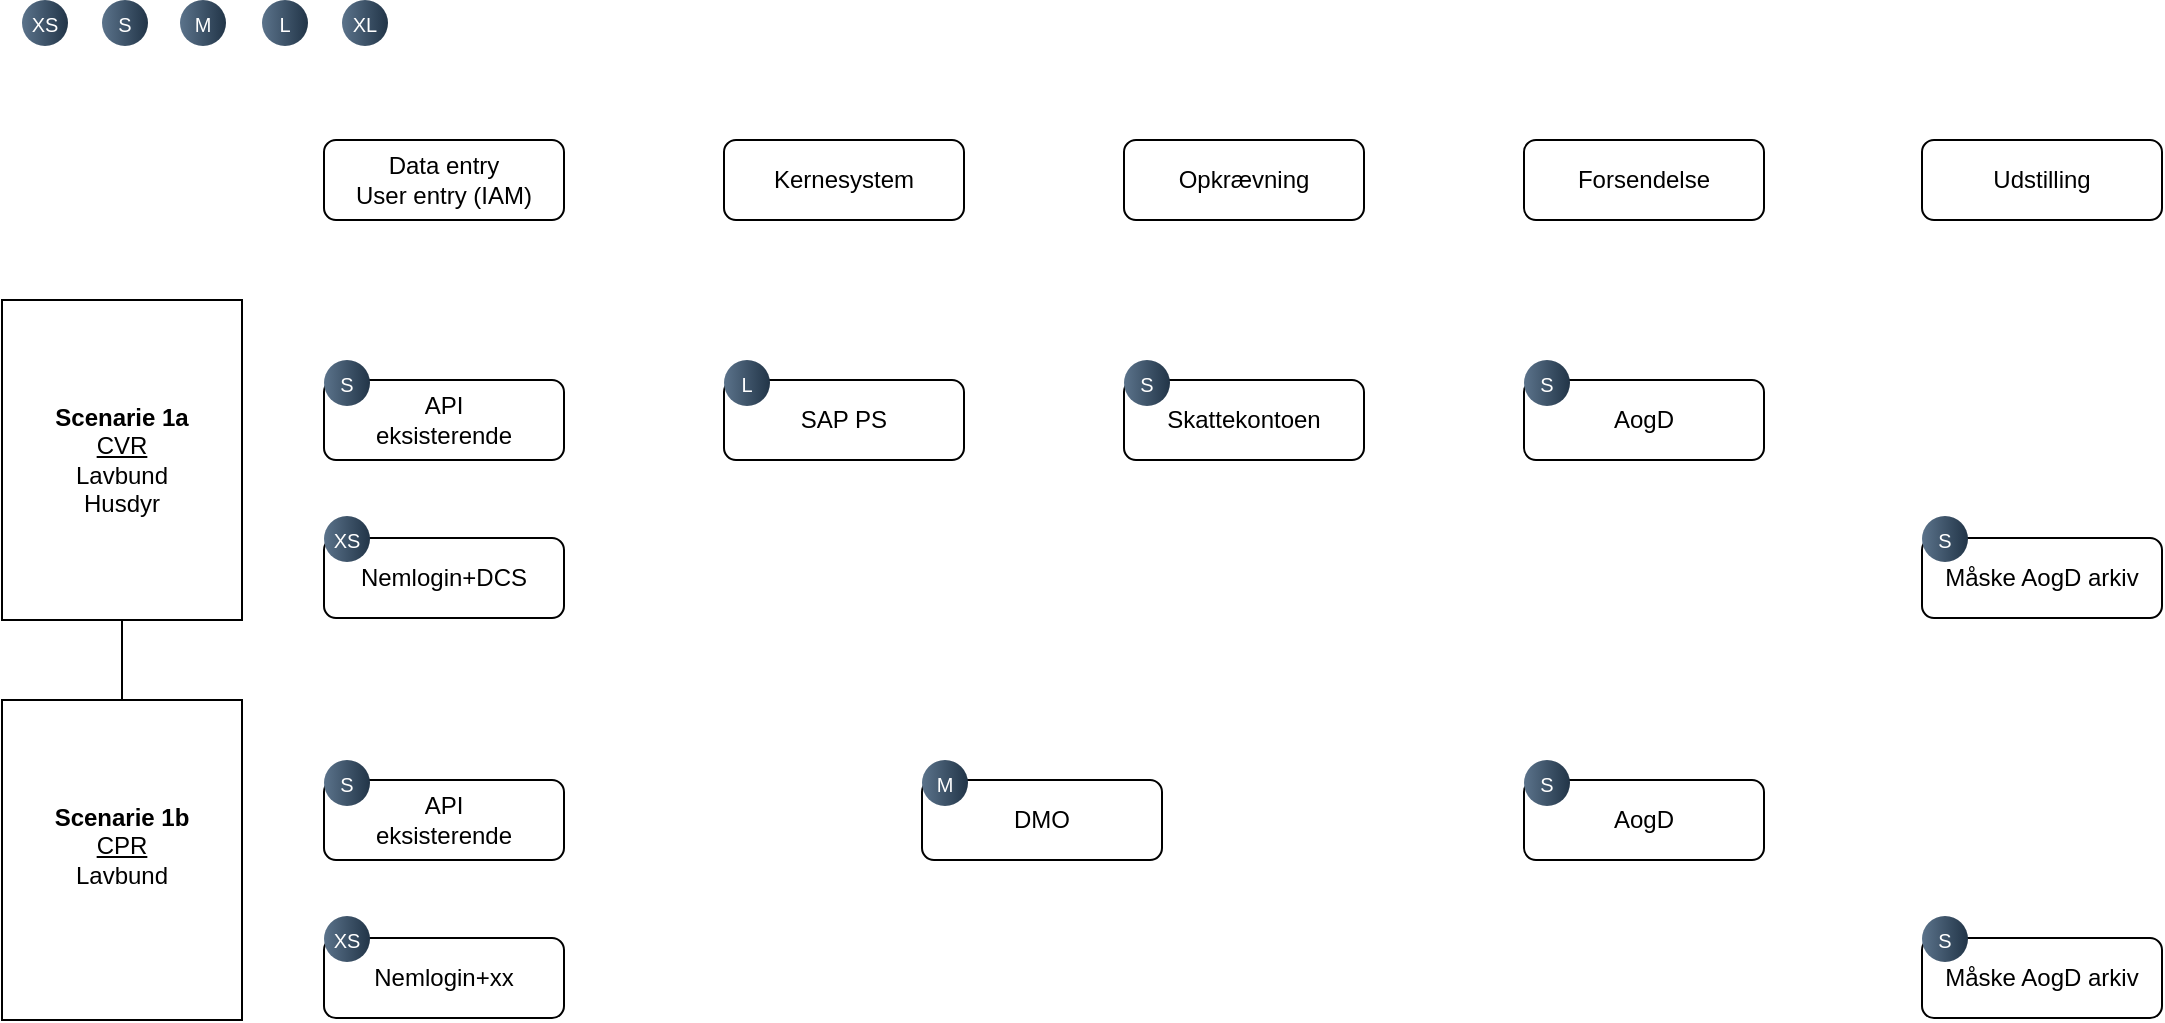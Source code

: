 <mxfile version="26.1.1" pages="2">
  <diagram name="Page-1" id="w52jkF3-wR7kU9HDOXUC">
    <mxGraphModel dx="1434" dy="866" grid="1" gridSize="10" guides="1" tooltips="1" connect="1" arrows="1" fold="1" page="1" pageScale="1" pageWidth="1169" pageHeight="1654" math="0" shadow="0">
      <root>
        <mxCell id="0" />
        <mxCell id="1" parent="0" />
        <mxCell id="jPUYg1EqjeXe6Diemlhv-1" value="Data entry&lt;div&gt;User entry (IAM)&lt;/div&gt;" style="rounded=1;whiteSpace=wrap;html=1;" vertex="1" parent="1">
          <mxGeometry x="201" y="120" width="120" height="40" as="geometry" />
        </mxCell>
        <mxCell id="jPUYg1EqjeXe6Diemlhv-2" value="Kernesystem" style="rounded=1;whiteSpace=wrap;html=1;" vertex="1" parent="1">
          <mxGeometry x="401" y="120" width="120" height="40" as="geometry" />
        </mxCell>
        <mxCell id="jPUYg1EqjeXe6Diemlhv-3" value="Opkrævning" style="rounded=1;whiteSpace=wrap;html=1;" vertex="1" parent="1">
          <mxGeometry x="601" y="120" width="120" height="40" as="geometry" />
        </mxCell>
        <mxCell id="jPUYg1EqjeXe6Diemlhv-4" value="Forsendelse" style="rounded=1;whiteSpace=wrap;html=1;" vertex="1" parent="1">
          <mxGeometry x="801" y="120" width="120" height="40" as="geometry" />
        </mxCell>
        <mxCell id="I2_qbIUxM6kLmOSu3rbW-21" value="" style="edgeStyle=orthogonalEdgeStyle;rounded=0;orthogonalLoop=1;jettySize=auto;html=1;endArrow=none;startFill=0;" edge="1" parent="1" source="jPUYg1EqjeXe6Diemlhv-6" target="I2_qbIUxM6kLmOSu3rbW-8">
          <mxGeometry relative="1" as="geometry" />
        </mxCell>
        <mxCell id="jPUYg1EqjeXe6Diemlhv-6" value="&lt;b&gt;Scenarie 1a&lt;/b&gt;&lt;div&gt;&lt;u&gt;CVR&lt;/u&gt;&lt;/div&gt;&lt;div&gt;Lavbund&lt;/div&gt;&lt;div&gt;Husdyr&lt;/div&gt;" style="rounded=0;whiteSpace=wrap;html=1;" vertex="1" parent="1">
          <mxGeometry x="40" y="200" width="120" height="160" as="geometry" />
        </mxCell>
        <mxCell id="jPUYg1EqjeXe6Diemlhv-8" value="API&lt;div&gt;eksisterende&lt;/div&gt;" style="rounded=1;whiteSpace=wrap;html=1;" vertex="1" parent="1">
          <mxGeometry x="201" y="240" width="120" height="40" as="geometry" />
        </mxCell>
        <mxCell id="jPUYg1EqjeXe6Diemlhv-9" value="SAP PS" style="rounded=1;whiteSpace=wrap;html=1;" vertex="1" parent="1">
          <mxGeometry x="401" y="240" width="120" height="40" as="geometry" />
        </mxCell>
        <mxCell id="jPUYg1EqjeXe6Diemlhv-10" value="Udstilling" style="rounded=1;whiteSpace=wrap;html=1;" vertex="1" parent="1">
          <mxGeometry x="1000" y="120" width="120" height="40" as="geometry" />
        </mxCell>
        <mxCell id="jPUYg1EqjeXe6Diemlhv-11" value="Skattekontoen" style="rounded=1;whiteSpace=wrap;html=1;" vertex="1" parent="1">
          <mxGeometry x="601" y="240" width="120" height="40" as="geometry" />
        </mxCell>
        <mxCell id="jPUYg1EqjeXe6Diemlhv-12" value="AogD" style="rounded=1;whiteSpace=wrap;html=1;" vertex="1" parent="1">
          <mxGeometry x="801" y="240" width="120" height="40" as="geometry" />
        </mxCell>
        <mxCell id="jPUYg1EqjeXe6Diemlhv-13" value="Nemlogin+DCS" style="rounded=1;whiteSpace=wrap;html=1;" vertex="1" parent="1">
          <mxGeometry x="201" y="319" width="120" height="40" as="geometry" />
        </mxCell>
        <mxCell id="jPUYg1EqjeXe6Diemlhv-14" value="Måske AogD arkiv" style="rounded=1;whiteSpace=wrap;html=1;" vertex="1" parent="1">
          <mxGeometry x="1000" y="319" width="120" height="40" as="geometry" />
        </mxCell>
        <mxCell id="jPUYg1EqjeXe6Diemlhv-20" value="XS" style="ellipse;whiteSpace=wrap;html=1;aspect=fixed;rotation=0;gradientColor=#223548;strokeColor=none;gradientDirection=east;fillColor=#5b738b;rounded=0;pointerEvents=0;fontFamily=Helvetica;fontSize=10;fontColor=#FFFFFF;spacingTop=4;spacingBottom=4;spacingLeft=4;spacingRight=4;points=[];fontStyle=0" vertex="1" parent="1">
          <mxGeometry x="50" y="50" width="23" height="23" as="geometry" />
        </mxCell>
        <mxCell id="jPUYg1EqjeXe6Diemlhv-21" value="S" style="ellipse;whiteSpace=wrap;html=1;aspect=fixed;rotation=0;gradientColor=#223548;strokeColor=none;gradientDirection=east;fillColor=#5b738b;rounded=0;pointerEvents=0;fontFamily=Helvetica;fontSize=10;fontColor=#FFFFFF;spacingTop=4;spacingBottom=4;spacingLeft=4;spacingRight=4;points=[];fontStyle=0" vertex="1" parent="1">
          <mxGeometry x="90" y="50" width="23" height="23" as="geometry" />
        </mxCell>
        <mxCell id="jPUYg1EqjeXe6Diemlhv-22" value="M" style="ellipse;whiteSpace=wrap;html=1;aspect=fixed;rotation=0;gradientColor=#223548;strokeColor=none;gradientDirection=east;fillColor=#5b738b;rounded=0;pointerEvents=0;fontFamily=Helvetica;fontSize=10;fontColor=#FFFFFF;spacingTop=4;spacingBottom=4;spacingLeft=4;spacingRight=4;points=[];fontStyle=0" vertex="1" parent="1">
          <mxGeometry x="129" y="50" width="23" height="23" as="geometry" />
        </mxCell>
        <mxCell id="jPUYg1EqjeXe6Diemlhv-25" value="L" style="ellipse;whiteSpace=wrap;html=1;aspect=fixed;rotation=0;gradientColor=#223548;strokeColor=none;gradientDirection=east;fillColor=#5b738b;rounded=0;pointerEvents=0;fontFamily=Helvetica;fontSize=10;fontColor=#FFFFFF;spacingTop=4;spacingBottom=4;spacingLeft=4;spacingRight=4;points=[];fontStyle=0" vertex="1" parent="1">
          <mxGeometry x="170" y="50" width="23" height="23" as="geometry" />
        </mxCell>
        <mxCell id="I2_qbIUxM6kLmOSu3rbW-1" value="XL" style="ellipse;whiteSpace=wrap;html=1;aspect=fixed;rotation=0;gradientColor=#223548;strokeColor=none;gradientDirection=east;fillColor=#5b738b;rounded=0;pointerEvents=0;fontFamily=Helvetica;fontSize=10;fontColor=#FFFFFF;spacingTop=4;spacingBottom=4;spacingLeft=4;spacingRight=4;points=[];fontStyle=0" vertex="1" parent="1">
          <mxGeometry x="210" y="50" width="23" height="23" as="geometry" />
        </mxCell>
        <mxCell id="I2_qbIUxM6kLmOSu3rbW-2" value="XS" style="ellipse;whiteSpace=wrap;html=1;aspect=fixed;rotation=0;gradientColor=#223548;strokeColor=none;gradientDirection=east;fillColor=#5b738b;rounded=0;pointerEvents=0;fontFamily=Helvetica;fontSize=10;fontColor=#FFFFFF;spacingTop=4;spacingBottom=4;spacingLeft=4;spacingRight=4;points=[];fontStyle=0" vertex="1" parent="1">
          <mxGeometry x="201" y="308" width="23" height="23" as="geometry" />
        </mxCell>
        <mxCell id="I2_qbIUxM6kLmOSu3rbW-3" value="S" style="ellipse;whiteSpace=wrap;html=1;aspect=fixed;rotation=0;gradientColor=#223548;strokeColor=none;gradientDirection=east;fillColor=#5b738b;rounded=0;pointerEvents=0;fontFamily=Helvetica;fontSize=10;fontColor=#FFFFFF;spacingTop=4;spacingBottom=4;spacingLeft=4;spacingRight=4;points=[];fontStyle=0" vertex="1" parent="1">
          <mxGeometry x="201" y="230" width="23" height="23" as="geometry" />
        </mxCell>
        <mxCell id="I2_qbIUxM6kLmOSu3rbW-4" value="L" style="ellipse;whiteSpace=wrap;html=1;aspect=fixed;rotation=0;gradientColor=#223548;strokeColor=none;gradientDirection=east;fillColor=#5b738b;rounded=0;pointerEvents=0;fontFamily=Helvetica;fontSize=10;fontColor=#FFFFFF;spacingTop=4;spacingBottom=4;spacingLeft=4;spacingRight=4;points=[];fontStyle=0" vertex="1" parent="1">
          <mxGeometry x="401" y="230" width="23" height="23" as="geometry" />
        </mxCell>
        <mxCell id="I2_qbIUxM6kLmOSu3rbW-5" value="S" style="ellipse;whiteSpace=wrap;html=1;aspect=fixed;rotation=0;gradientColor=#223548;strokeColor=none;gradientDirection=east;fillColor=#5b738b;rounded=0;pointerEvents=0;fontFamily=Helvetica;fontSize=10;fontColor=#FFFFFF;spacingTop=4;spacingBottom=4;spacingLeft=4;spacingRight=4;points=[];fontStyle=0" vertex="1" parent="1">
          <mxGeometry x="801" y="230" width="23" height="23" as="geometry" />
        </mxCell>
        <mxCell id="I2_qbIUxM6kLmOSu3rbW-6" value="S" style="ellipse;whiteSpace=wrap;html=1;aspect=fixed;rotation=0;gradientColor=#223548;strokeColor=none;gradientDirection=east;fillColor=#5b738b;rounded=0;pointerEvents=0;fontFamily=Helvetica;fontSize=10;fontColor=#FFFFFF;spacingTop=4;spacingBottom=4;spacingLeft=4;spacingRight=4;points=[];fontStyle=0" vertex="1" parent="1">
          <mxGeometry x="601" y="230" width="23" height="23" as="geometry" />
        </mxCell>
        <mxCell id="I2_qbIUxM6kLmOSu3rbW-7" value="S" style="ellipse;whiteSpace=wrap;html=1;aspect=fixed;rotation=0;gradientColor=#223548;strokeColor=none;gradientDirection=east;fillColor=#5b738b;rounded=0;pointerEvents=0;fontFamily=Helvetica;fontSize=10;fontColor=#FFFFFF;spacingTop=4;spacingBottom=4;spacingLeft=4;spacingRight=4;points=[];fontStyle=0" vertex="1" parent="1">
          <mxGeometry x="1000" y="308" width="23" height="23" as="geometry" />
        </mxCell>
        <mxCell id="I2_qbIUxM6kLmOSu3rbW-8" value="&lt;b&gt;Scenarie 1b&lt;/b&gt;&lt;div&gt;&lt;u&gt;CPR&lt;/u&gt;&lt;/div&gt;&lt;div&gt;Lavbund&lt;/div&gt;&lt;div&gt;&lt;br&gt;&lt;/div&gt;" style="rounded=0;whiteSpace=wrap;html=1;" vertex="1" parent="1">
          <mxGeometry x="40" y="400" width="120" height="160" as="geometry" />
        </mxCell>
        <mxCell id="I2_qbIUxM6kLmOSu3rbW-9" value="API&lt;div&gt;eksisterende&lt;/div&gt;" style="rounded=1;whiteSpace=wrap;html=1;" vertex="1" parent="1">
          <mxGeometry x="201" y="440" width="120" height="40" as="geometry" />
        </mxCell>
        <mxCell id="I2_qbIUxM6kLmOSu3rbW-11" value="DMO" style="rounded=1;whiteSpace=wrap;html=1;" vertex="1" parent="1">
          <mxGeometry x="500" y="440" width="120" height="40" as="geometry" />
        </mxCell>
        <mxCell id="I2_qbIUxM6kLmOSu3rbW-12" value="AogD" style="rounded=1;whiteSpace=wrap;html=1;" vertex="1" parent="1">
          <mxGeometry x="801" y="440" width="120" height="40" as="geometry" />
        </mxCell>
        <mxCell id="I2_qbIUxM6kLmOSu3rbW-13" value="Nemlogin+xx" style="rounded=1;whiteSpace=wrap;html=1;" vertex="1" parent="1">
          <mxGeometry x="201" y="519" width="120" height="40" as="geometry" />
        </mxCell>
        <mxCell id="I2_qbIUxM6kLmOSu3rbW-14" value="Måske AogD arkiv" style="rounded=1;whiteSpace=wrap;html=1;" vertex="1" parent="1">
          <mxGeometry x="1000" y="519" width="120" height="40" as="geometry" />
        </mxCell>
        <mxCell id="I2_qbIUxM6kLmOSu3rbW-15" value="XS" style="ellipse;whiteSpace=wrap;html=1;aspect=fixed;rotation=0;gradientColor=#223548;strokeColor=none;gradientDirection=east;fillColor=#5b738b;rounded=0;pointerEvents=0;fontFamily=Helvetica;fontSize=10;fontColor=#FFFFFF;spacingTop=4;spacingBottom=4;spacingLeft=4;spacingRight=4;points=[];fontStyle=0" vertex="1" parent="1">
          <mxGeometry x="201" y="508" width="23" height="23" as="geometry" />
        </mxCell>
        <mxCell id="I2_qbIUxM6kLmOSu3rbW-16" value="S" style="ellipse;whiteSpace=wrap;html=1;aspect=fixed;rotation=0;gradientColor=#223548;strokeColor=none;gradientDirection=east;fillColor=#5b738b;rounded=0;pointerEvents=0;fontFamily=Helvetica;fontSize=10;fontColor=#FFFFFF;spacingTop=4;spacingBottom=4;spacingLeft=4;spacingRight=4;points=[];fontStyle=0" vertex="1" parent="1">
          <mxGeometry x="201" y="430" width="23" height="23" as="geometry" />
        </mxCell>
        <mxCell id="I2_qbIUxM6kLmOSu3rbW-18" value="S" style="ellipse;whiteSpace=wrap;html=1;aspect=fixed;rotation=0;gradientColor=#223548;strokeColor=none;gradientDirection=east;fillColor=#5b738b;rounded=0;pointerEvents=0;fontFamily=Helvetica;fontSize=10;fontColor=#FFFFFF;spacingTop=4;spacingBottom=4;spacingLeft=4;spacingRight=4;points=[];fontStyle=0" vertex="1" parent="1">
          <mxGeometry x="801" y="430" width="23" height="23" as="geometry" />
        </mxCell>
        <mxCell id="I2_qbIUxM6kLmOSu3rbW-19" value="M" style="ellipse;whiteSpace=wrap;html=1;aspect=fixed;rotation=0;gradientColor=#223548;strokeColor=none;gradientDirection=east;fillColor=#5b738b;rounded=0;pointerEvents=0;fontFamily=Helvetica;fontSize=10;fontColor=#FFFFFF;spacingTop=4;spacingBottom=4;spacingLeft=4;spacingRight=4;points=[];fontStyle=0" vertex="1" parent="1">
          <mxGeometry x="500" y="430" width="23" height="23" as="geometry" />
        </mxCell>
        <mxCell id="I2_qbIUxM6kLmOSu3rbW-20" value="S" style="ellipse;whiteSpace=wrap;html=1;aspect=fixed;rotation=0;gradientColor=#223548;strokeColor=none;gradientDirection=east;fillColor=#5b738b;rounded=0;pointerEvents=0;fontFamily=Helvetica;fontSize=10;fontColor=#FFFFFF;spacingTop=4;spacingBottom=4;spacingLeft=4;spacingRight=4;points=[];fontStyle=0" vertex="1" parent="1">
          <mxGeometry x="1000" y="508" width="23" height="23" as="geometry" />
        </mxCell>
      </root>
    </mxGraphModel>
  </diagram>
  <diagram id="lDGCoRgxa4W9dzSs3qXx" name="Page-2">
    <mxGraphModel grid="1" page="1" gridSize="10" guides="1" tooltips="1" connect="1" arrows="1" fold="1" pageScale="1" pageWidth="1169" pageHeight="1654" math="0" shadow="0">
      <root>
        <mxCell id="0" />
        <mxCell id="1" parent="0" />
      </root>
    </mxGraphModel>
  </diagram>
</mxfile>
